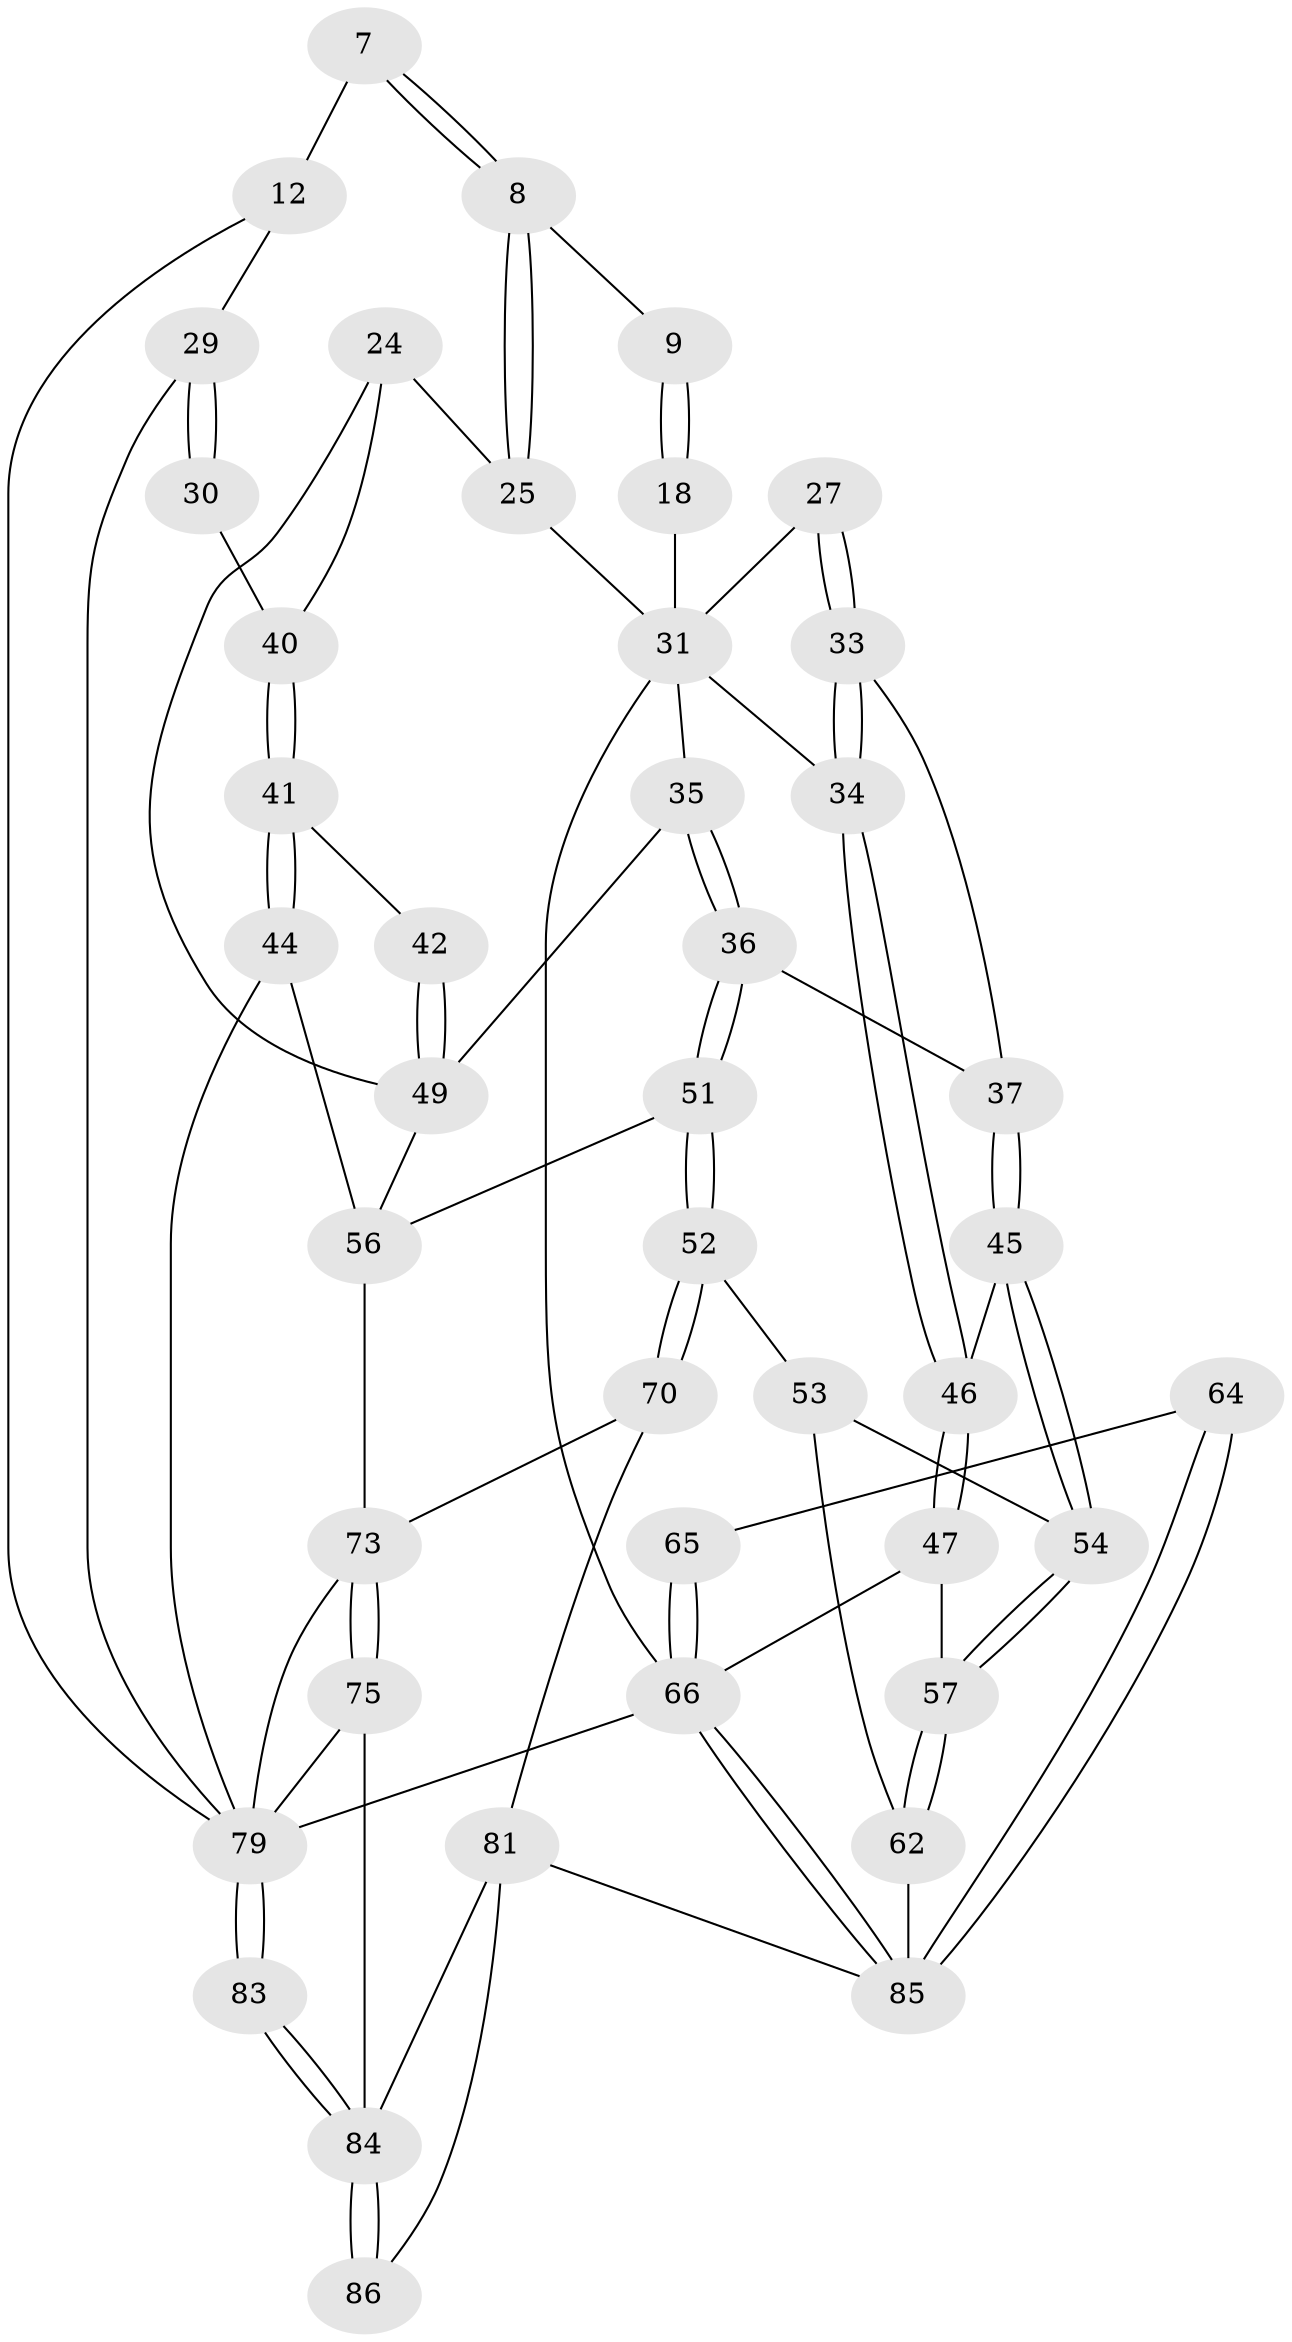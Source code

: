 // original degree distribution, {3: 0.023255813953488372, 4: 0.20930232558139536, 6: 0.18604651162790697, 5: 0.5813953488372093}
// Generated by graph-tools (version 1.1) at 2025/02/03/09/25 05:02:12]
// undirected, 43 vertices, 93 edges
graph export_dot {
graph [start="1"]
  node [color=gray90,style=filled];
  7 [pos="+0.7970713103067211+0.09577197598053407"];
  8 [pos="+0.7531520123512752+0.12470843659345408"];
  9 [pos="+0.7119130596200803+0.10955328213068935"];
  12 [pos="+0.9025022079813876+0.10508766982364585",super="+2+1"];
  18 [pos="+0.5769869937093259+0.18403183500611026",super="+17+10"];
  24 [pos="+0.8086214529375052+0.2777804244218635"];
  25 [pos="+0.7526377476854546+0.15581293433590715"];
  27 [pos="+0.4284609528048247+0.24659204503635537",super="+15"];
  29 [pos="+1+0.3496925039268465",super="+26+21"];
  30 [pos="+1+0.3358494905821484",super="+22"];
  31 [pos="+0.25586386707607195+0.14408276159676625",super="+16+13+28"];
  33 [pos="+0.45115819745987945+0.3318478125186306"];
  34 [pos="+0.2829603275757151+0.34012506803346615"];
  35 [pos="+0.5842832699880999+0.34017811953655847"];
  36 [pos="+0.57254373219705+0.35125395529785525"];
  37 [pos="+0.4813889541101835+0.3438816996248434"];
  40 [pos="+0.9090538376825321+0.340414492115103",super="+23"];
  41 [pos="+0.8676793944086924+0.4351188277223419"];
  42 [pos="+0.809810101363345+0.4419139639711151"];
  44 [pos="+0.9543573119892229+0.5367886275171204"];
  45 [pos="+0.38155307984525577+0.5002332151154527"];
  46 [pos="+0.2367125462566788+0.4177164557510467"];
  47 [pos="+0.11473712392166609+0.48850588825313523"];
  49 [pos="+0.7643962289119437+0.4893107074292359",super="+39+38"];
  51 [pos="+0.5664455121132109+0.600194648503416"];
  52 [pos="+0.5485485274964446+0.6135356175919708"];
  53 [pos="+0.4803328860948479+0.6028538763739885"];
  54 [pos="+0.4439769417069046+0.5876085152734348"];
  56 [pos="+0.7919799325031979+0.6580513036660409",super="+50+55"];
  57 [pos="+0.23726101041363143+0.6451093826521511"];
  62 [pos="+0.24061766168313595+0.692350859510056",super="+61"];
  64 [pos="+0.15090965763932346+0.8365341443378651"];
  65 [pos="+0+0.591888961451144"];
  66 [pos="+0+1",super="+4+48"];
  70 [pos="+0.5418748116654811+0.7048731056722858",super="+69"];
  73 [pos="+0.8410605340915087+0.7790320448735691",super="+68+67"];
  75 [pos="+0.8462071053784989+0.8263801270716935"];
  79 [pos="+0.8815642230875594+0.8644414269578876",super="+60+58"];
  81 [pos="+0.421529781781117+1",super="+80+71"];
  83 [pos="+1+1"];
  84 [pos="+1+1",super="+76+77"];
  85 [pos="+0+1",super="+82+63"];
  86 [pos="+0.6874500169751767+1"];
  7 -- 8;
  7 -- 8;
  7 -- 12 [weight=2];
  8 -- 9;
  8 -- 25;
  8 -- 25;
  9 -- 18 [weight=2];
  9 -- 18;
  12 -- 79;
  12 -- 29;
  18 -- 31 [weight=3];
  24 -- 25;
  24 -- 40;
  24 -- 49;
  25 -- 31;
  27 -- 33;
  27 -- 33;
  27 -- 31 [weight=3];
  29 -- 30 [weight=2];
  29 -- 30;
  29 -- 79 [weight=2];
  30 -- 40 [weight=2];
  31 -- 34;
  31 -- 66 [weight=2];
  31 -- 35;
  33 -- 34;
  33 -- 34;
  33 -- 37;
  34 -- 46;
  34 -- 46;
  35 -- 36;
  35 -- 36;
  35 -- 49;
  36 -- 37;
  36 -- 51;
  36 -- 51;
  37 -- 45;
  37 -- 45;
  40 -- 41;
  40 -- 41;
  41 -- 42;
  41 -- 44;
  41 -- 44;
  42 -- 49 [weight=2];
  42 -- 49;
  44 -- 79;
  44 -- 56;
  45 -- 46;
  45 -- 54;
  45 -- 54;
  46 -- 47;
  46 -- 47;
  47 -- 57;
  47 -- 66;
  49 -- 56;
  51 -- 52;
  51 -- 52;
  51 -- 56;
  52 -- 53;
  52 -- 70;
  52 -- 70;
  53 -- 54;
  53 -- 62;
  54 -- 57;
  54 -- 57;
  56 -- 73 [weight=2];
  57 -- 62;
  57 -- 62;
  62 -- 85 [weight=2];
  64 -- 65;
  64 -- 85 [weight=2];
  64 -- 85;
  65 -- 66 [weight=2];
  65 -- 66;
  66 -- 85;
  66 -- 85;
  66 -- 79 [weight=2];
  70 -- 81 [weight=2];
  70 -- 73;
  73 -- 75;
  73 -- 75;
  73 -- 79;
  75 -- 79;
  75 -- 84;
  79 -- 83 [weight=2];
  79 -- 83;
  81 -- 86;
  81 -- 85 [weight=2];
  81 -- 84;
  83 -- 84;
  83 -- 84;
  84 -- 86 [weight=2];
  84 -- 86;
}
